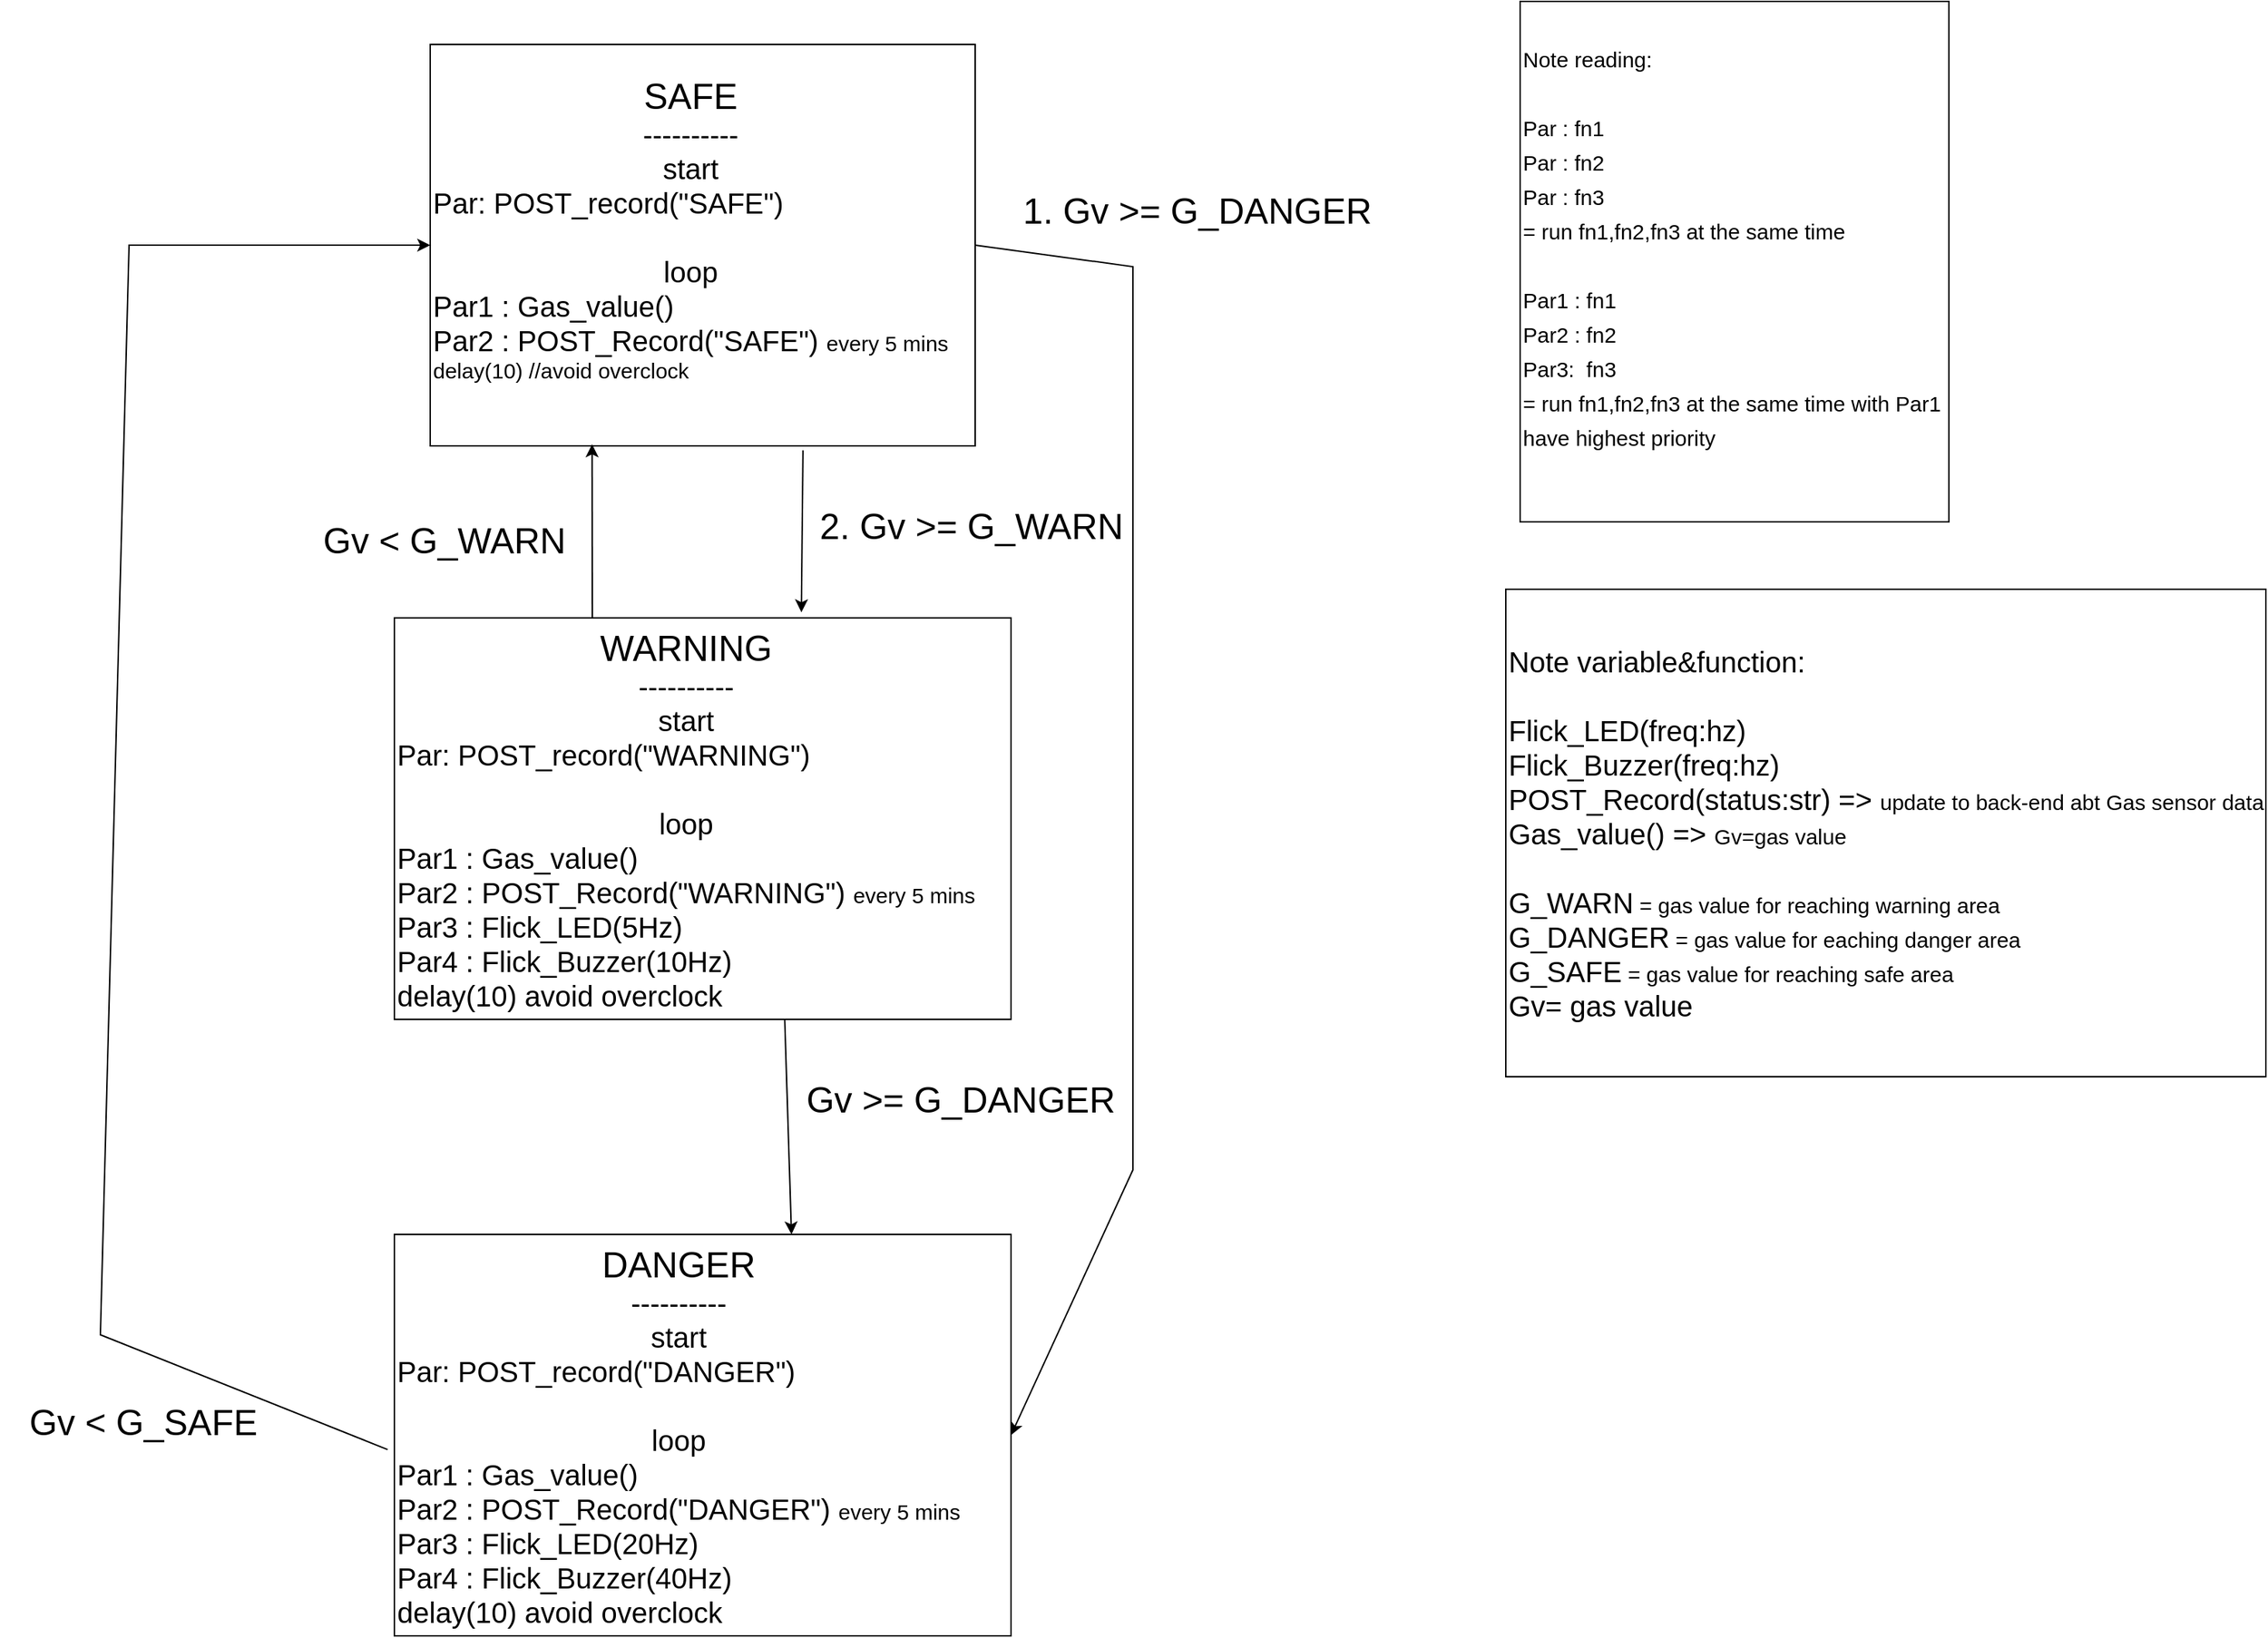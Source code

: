<mxfile version="20.8.19" type="github">
  <diagram name="Page-1" id="sjG4DysbOh6MQ5VIM363">
    <mxGraphModel dx="2868" dy="1512" grid="1" gridSize="10" guides="1" tooltips="1" connect="1" arrows="1" fold="1" page="1" pageScale="1" pageWidth="850" pageHeight="1100" math="0" shadow="0">
      <root>
        <mxCell id="0" />
        <mxCell id="1" parent="0" />
        <mxCell id="1_t3aM_1tZM-ysJRbMeo-1" value="&lt;div style=&quot;text-align: center;&quot;&gt;&lt;span style=&quot;background-color: initial;&quot;&gt;&lt;font style=&quot;font-size: 25px;&quot;&gt;SAFE&lt;/font&gt;&lt;/span&gt;&lt;/div&gt;&lt;div style=&quot;text-align: center; font-size: 20px;&quot;&gt;&lt;span style=&quot;background-color: initial;&quot;&gt;&lt;font style=&quot;font-size: 20px;&quot;&gt;----------&lt;/font&gt;&lt;/span&gt;&lt;/div&gt;&lt;div style=&quot;text-align: center; font-size: 20px;&quot;&gt;start&lt;/div&gt;&lt;div style=&quot;font-size: 20px;&quot;&gt;Par: POST_record(&quot;SAFE&quot;)&lt;/div&gt;&lt;div style=&quot;font-size: 20px;&quot;&gt;&lt;br&gt;&lt;/div&gt;&lt;div style=&quot;text-align: center; font-size: 20px;&quot;&gt;&lt;font style=&quot;font-size: 20px;&quot;&gt;loop&lt;/font&gt;&lt;/div&gt;&lt;div style=&quot;font-size: 20px;&quot;&gt;Par1 : Gas_value()&lt;br&gt;&lt;/div&gt;&lt;div style=&quot;&quot;&gt;&lt;font style=&quot;font-size: 20px;&quot;&gt;Par2 : POST_Record(&quot;SAFE&quot;) &lt;/font&gt;&lt;font style=&quot;font-size: 15px;&quot;&gt;every 5 mins&lt;/font&gt;&lt;/div&gt;&lt;div style=&quot;&quot;&gt;&lt;span style=&quot;font-size: 15px;&quot;&gt;delay(10) //avoid overclock&lt;/span&gt;&lt;/div&gt;&lt;div style=&quot;font-size: 20px;&quot;&gt;&lt;br&gt;&lt;/div&gt;" style="rounded=0;whiteSpace=wrap;html=1;align=left;" parent="1" vertex="1">
          <mxGeometry x="380" y="70" width="380" height="280" as="geometry" />
        </mxCell>
        <mxCell id="1_t3aM_1tZM-ysJRbMeo-5" value="" style="endArrow=classic;html=1;rounded=0;fontSize=15;exitX=1;exitY=0.5;exitDx=0;exitDy=0;entryX=1;entryY=0.5;entryDx=0;entryDy=0;" parent="1" source="1_t3aM_1tZM-ysJRbMeo-1" target="uM968uDrHWjhQedUZtUP-4" edge="1">
          <mxGeometry width="50" height="50" relative="1" as="geometry">
            <mxPoint x="700" y="360" as="sourcePoint" />
            <mxPoint x="630" y="855" as="targetPoint" />
            <Array as="points">
              <mxPoint x="870" y="225" />
              <mxPoint x="870" y="855" />
            </Array>
          </mxGeometry>
        </mxCell>
        <mxCell id="1_t3aM_1tZM-ysJRbMeo-25" value="" style="endArrow=classic;html=1;rounded=0;fontSize=20;entryX=0.66;entryY=-0.014;entryDx=0;entryDy=0;exitX=0.684;exitY=1.011;exitDx=0;exitDy=0;entryPerimeter=0;exitPerimeter=0;" parent="1" source="1_t3aM_1tZM-ysJRbMeo-1" target="uM968uDrHWjhQedUZtUP-3" edge="1">
          <mxGeometry width="50" height="50" relative="1" as="geometry">
            <mxPoint x="580" y="490" as="sourcePoint" />
            <mxPoint x="649.25" y="396.35" as="targetPoint" />
          </mxGeometry>
        </mxCell>
        <mxCell id="1_t3aM_1tZM-ysJRbMeo-27" value="" style="endArrow=classic;html=1;rounded=0;fontSize=20;exitX=-0.011;exitY=0.536;exitDx=0;exitDy=0;exitPerimeter=0;entryX=0;entryY=0.5;entryDx=0;entryDy=0;" parent="1" source="uM968uDrHWjhQedUZtUP-4" target="1_t3aM_1tZM-ysJRbMeo-1" edge="1">
          <mxGeometry width="50" height="50" relative="1" as="geometry">
            <mxPoint x="477.3" y="861.75" as="sourcePoint" />
            <mxPoint x="430" y="200" as="targetPoint" />
            <Array as="points">
              <mxPoint x="150" y="970" />
              <mxPoint x="170" y="210" />
            </Array>
          </mxGeometry>
        </mxCell>
        <mxCell id="1_t3aM_1tZM-ysJRbMeo-28" value="&lt;font style=&quot;font-size: 15px;&quot;&gt;Note reading:&lt;br&gt;&lt;br&gt;Par : fn1&lt;br&gt;Par : fn2&lt;br&gt;Par : fn3&lt;br&gt;= run fn1,fn2,fn3 at the same time&amp;nbsp;&lt;br&gt;&lt;br&gt;Par1 : fn1&lt;br&gt;Par2 : fn2&lt;br&gt;Par3:&amp;nbsp; fn3&lt;br&gt;= run fn1,fn2,fn3 at the same time with Par1 have highest priority&lt;br&gt;&lt;br&gt;&lt;/font&gt;" style="rounded=0;whiteSpace=wrap;html=1;fontSize=20;align=left;" parent="1" vertex="1">
          <mxGeometry x="1140" y="40" width="299" height="363" as="geometry" />
        </mxCell>
        <mxCell id="uM968uDrHWjhQedUZtUP-1" value="Note variable&amp;amp;function:&lt;br&gt;&lt;br&gt;Flick_LED(freq:hz)&lt;br&gt;Flick_Buzzer(freq:hz)&lt;br&gt;POST_Record(status:str) =&amp;gt; &lt;font style=&quot;&quot;&gt;&lt;span style=&quot;font-size: 15px;&quot;&gt;update to back-end abt Gas sensor data&lt;br&gt;&lt;/span&gt;Gas_value() =&amp;gt; &lt;font style=&quot;font-size: 15px;&quot;&gt;Gv=gas value&lt;/font&gt;&lt;br&gt;&lt;br&gt;&lt;font style=&quot;font-size: 20px;&quot;&gt;G_WARN&lt;/font&gt;&lt;/font&gt;&lt;font style=&quot;&quot;&gt;&lt;span style=&quot;font-size: 15px;&quot;&gt;&amp;nbsp;= gas value for reaching warning area&lt;/span&gt;&lt;br&gt;&lt;font style=&quot;font-size: 20px;&quot;&gt;G_DANGER&lt;/font&gt;&lt;/font&gt;&lt;font style=&quot;&quot;&gt;&lt;span style=&quot;font-size: 15px;&quot;&gt;&amp;nbsp;= gas value for eaching danger area&lt;/span&gt;&lt;br&gt;&lt;font style=&quot;font-size: 20px;&quot;&gt;G_SAFE&lt;/font&gt;&lt;/font&gt;&lt;font style=&quot;&quot;&gt;&lt;span style=&quot;font-size: 15px;&quot;&gt;&amp;nbsp;= gas value for reaching safe area&lt;/span&gt;&lt;br&gt;&lt;font style=&quot;font-size: 20px;&quot;&gt;Gv= gas value&lt;/font&gt;&lt;br&gt;&lt;/font&gt;" style="rounded=0;whiteSpace=wrap;html=1;fontSize=20;align=left;" vertex="1" parent="1">
          <mxGeometry x="1130" y="450" width="530" height="340" as="geometry" />
        </mxCell>
        <mxCell id="uM968uDrHWjhQedUZtUP-3" value="&lt;div style=&quot;text-align: center;&quot;&gt;&lt;span style=&quot;background-color: initial;&quot;&gt;&lt;font style=&quot;font-size: 25px;&quot;&gt;WARNING&lt;/font&gt;&lt;/span&gt;&lt;/div&gt;&lt;div style=&quot;text-align: center; font-size: 20px;&quot;&gt;&lt;span style=&quot;background-color: initial;&quot;&gt;&lt;font style=&quot;font-size: 20px;&quot;&gt;----------&lt;/font&gt;&lt;/span&gt;&lt;/div&gt;&lt;div style=&quot;text-align: center; font-size: 20px;&quot;&gt;start&lt;/div&gt;&lt;div style=&quot;font-size: 20px;&quot;&gt;Par: POST_record(&quot;WARNING&quot;)&lt;/div&gt;&lt;div style=&quot;font-size: 20px;&quot;&gt;&lt;br&gt;&lt;/div&gt;&lt;div style=&quot;text-align: center; font-size: 20px;&quot;&gt;&lt;font style=&quot;font-size: 20px;&quot;&gt;loop&lt;/font&gt;&lt;/div&gt;&lt;div style=&quot;font-size: 20px;&quot;&gt;Par1 : Gas_value()&lt;br&gt;&lt;/div&gt;&lt;div style=&quot;&quot;&gt;&lt;font style=&quot;font-size: 20px;&quot;&gt;Par2 : POST_Record(&quot;WARNING&quot;) &lt;/font&gt;&lt;font style=&quot;font-size: 15px;&quot;&gt;every 5 mins&lt;/font&gt;&lt;/div&gt;&lt;div style=&quot;font-size: 20px;&quot;&gt;Par3 : Flick_LED(5Hz)&lt;/div&gt;&lt;div style=&quot;font-size: 20px;&quot;&gt;Par4 : Flick_Buzzer(10Hz)&lt;/div&gt;&lt;div style=&quot;font-size: 20px;&quot;&gt;delay(10) avoid overclock&lt;/div&gt;" style="rounded=0;whiteSpace=wrap;html=1;align=left;" vertex="1" parent="1">
          <mxGeometry x="355" y="470" width="430" height="280" as="geometry" />
        </mxCell>
        <mxCell id="uM968uDrHWjhQedUZtUP-4" value="&lt;div style=&quot;text-align: center;&quot;&gt;&lt;span style=&quot;background-color: initial;&quot;&gt;&lt;font style=&quot;font-size: 25px;&quot;&gt;DANGER&lt;/font&gt;&lt;/span&gt;&lt;/div&gt;&lt;div style=&quot;text-align: center; font-size: 20px;&quot;&gt;&lt;span style=&quot;background-color: initial;&quot;&gt;&lt;font style=&quot;font-size: 20px;&quot;&gt;----------&lt;/font&gt;&lt;/span&gt;&lt;/div&gt;&lt;div style=&quot;text-align: center; font-size: 20px;&quot;&gt;start&lt;/div&gt;&lt;div style=&quot;font-size: 20px;&quot;&gt;Par: POST_record(&quot;DANGER&quot;)&lt;/div&gt;&lt;div style=&quot;font-size: 20px;&quot;&gt;&lt;br&gt;&lt;/div&gt;&lt;div style=&quot;text-align: center; font-size: 20px;&quot;&gt;&lt;font style=&quot;font-size: 20px;&quot;&gt;loop&lt;/font&gt;&lt;/div&gt;&lt;div style=&quot;font-size: 20px;&quot;&gt;Par1 : Gas_value()&lt;br&gt;&lt;/div&gt;&lt;div style=&quot;&quot;&gt;&lt;font style=&quot;font-size: 20px;&quot;&gt;Par2 : POST_Record(&quot;DANGER&quot;) &lt;/font&gt;&lt;font style=&quot;font-size: 15px;&quot;&gt;every 5 mins&lt;/font&gt;&lt;/div&gt;&lt;div style=&quot;font-size: 20px;&quot;&gt;Par3 : Flick_LED(20Hz)&lt;/div&gt;&lt;div style=&quot;font-size: 20px;&quot;&gt;Par4 : Flick_Buzzer(40Hz)&lt;/div&gt;&lt;div style=&quot;font-size: 20px;&quot;&gt;delay(10) avoid overclock&lt;/div&gt;" style="rounded=0;whiteSpace=wrap;html=1;align=left;" vertex="1" parent="1">
          <mxGeometry x="355" y="900" width="430" height="280" as="geometry" />
        </mxCell>
        <mxCell id="uM968uDrHWjhQedUZtUP-5" value="" style="endArrow=classic;html=1;rounded=0;fontSize=25;exitX=0.321;exitY=0;exitDx=0;exitDy=0;exitPerimeter=0;entryX=0.297;entryY=0.996;entryDx=0;entryDy=0;entryPerimeter=0;" edge="1" parent="1" source="uM968uDrHWjhQedUZtUP-3" target="1_t3aM_1tZM-ysJRbMeo-1">
          <mxGeometry width="50" height="50" relative="1" as="geometry">
            <mxPoint x="920" y="610" as="sourcePoint" />
            <mxPoint x="970" y="560" as="targetPoint" />
          </mxGeometry>
        </mxCell>
        <mxCell id="uM968uDrHWjhQedUZtUP-6" value="" style="endArrow=classic;html=1;rounded=0;fontSize=25;exitX=0.633;exitY=1;exitDx=0;exitDy=0;exitPerimeter=0;entryX=0.644;entryY=0;entryDx=0;entryDy=0;entryPerimeter=0;" edge="1" parent="1" source="uM968uDrHWjhQedUZtUP-3" target="uM968uDrHWjhQedUZtUP-4">
          <mxGeometry width="50" height="50" relative="1" as="geometry">
            <mxPoint x="920" y="710" as="sourcePoint" />
            <mxPoint x="970" y="660" as="targetPoint" />
          </mxGeometry>
        </mxCell>
        <mxCell id="uM968uDrHWjhQedUZtUP-8" value="1. Gv &amp;gt;= G_DANGER" style="text;html=1;strokeColor=none;fillColor=none;align=center;verticalAlign=middle;whiteSpace=wrap;rounded=0;fontSize=25;" vertex="1" parent="1">
          <mxGeometry x="780" y="170" width="270" height="30" as="geometry" />
        </mxCell>
        <mxCell id="uM968uDrHWjhQedUZtUP-9" value="Gv &amp;lt; G_SAFE" style="text;html=1;strokeColor=none;fillColor=none;align=center;verticalAlign=middle;whiteSpace=wrap;rounded=0;fontSize=25;" vertex="1" parent="1">
          <mxGeometry x="80" y="990" width="200" height="80" as="geometry" />
        </mxCell>
        <mxCell id="uM968uDrHWjhQedUZtUP-11" value="2. Gv &amp;gt;= G_WARN" style="text;html=1;strokeColor=none;fillColor=none;align=center;verticalAlign=middle;whiteSpace=wrap;rounded=0;fontSize=25;" vertex="1" parent="1">
          <mxGeometry x="640" y="390" width="235" height="30" as="geometry" />
        </mxCell>
        <mxCell id="uM968uDrHWjhQedUZtUP-12" value="Gv &amp;lt; G_WARN" style="text;html=1;strokeColor=none;fillColor=none;align=center;verticalAlign=middle;whiteSpace=wrap;rounded=0;fontSize=25;" vertex="1" parent="1">
          <mxGeometry x="280" y="400" width="220" height="30" as="geometry" />
        </mxCell>
        <mxCell id="uM968uDrHWjhQedUZtUP-14" value="Gv &amp;gt;= G_DANGER" style="text;html=1;strokeColor=none;fillColor=none;align=center;verticalAlign=middle;whiteSpace=wrap;rounded=0;fontSize=25;" vertex="1" parent="1">
          <mxGeometry x="630" y="790" width="240" height="30" as="geometry" />
        </mxCell>
      </root>
    </mxGraphModel>
  </diagram>
</mxfile>
